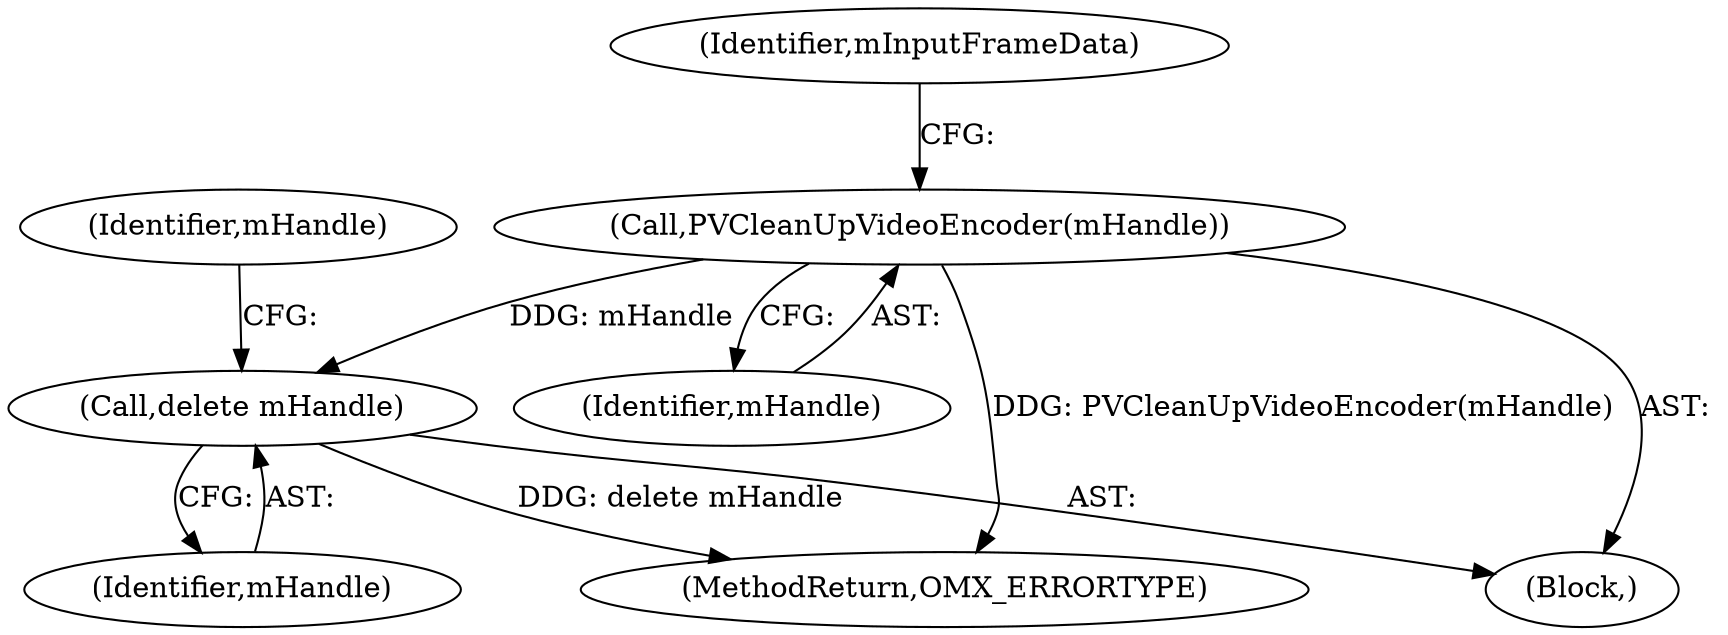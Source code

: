 digraph "1_Android_5443b57cc54f2e46b35246637be26a69e9f493e1_1@API" {
"1000120" [label="(Call,delete mHandle)"];
"1000108" [label="(Call,PVCleanUpVideoEncoder(mHandle))"];
"1000108" [label="(Call,PVCleanUpVideoEncoder(mHandle))"];
"1000123" [label="(Identifier,mHandle)"];
"1000121" [label="(Identifier,mHandle)"];
"1000109" [label="(Identifier,mHandle)"];
"1000120" [label="(Call,delete mHandle)"];
"1000101" [label="(Block,)"];
"1000111" [label="(Identifier,mInputFrameData)"];
"1000130" [label="(MethodReturn,OMX_ERRORTYPE)"];
"1000120" -> "1000101"  [label="AST: "];
"1000120" -> "1000121"  [label="CFG: "];
"1000121" -> "1000120"  [label="AST: "];
"1000123" -> "1000120"  [label="CFG: "];
"1000120" -> "1000130"  [label="DDG: delete mHandle"];
"1000108" -> "1000120"  [label="DDG: mHandle"];
"1000108" -> "1000101"  [label="AST: "];
"1000108" -> "1000109"  [label="CFG: "];
"1000109" -> "1000108"  [label="AST: "];
"1000111" -> "1000108"  [label="CFG: "];
"1000108" -> "1000130"  [label="DDG: PVCleanUpVideoEncoder(mHandle)"];
}
